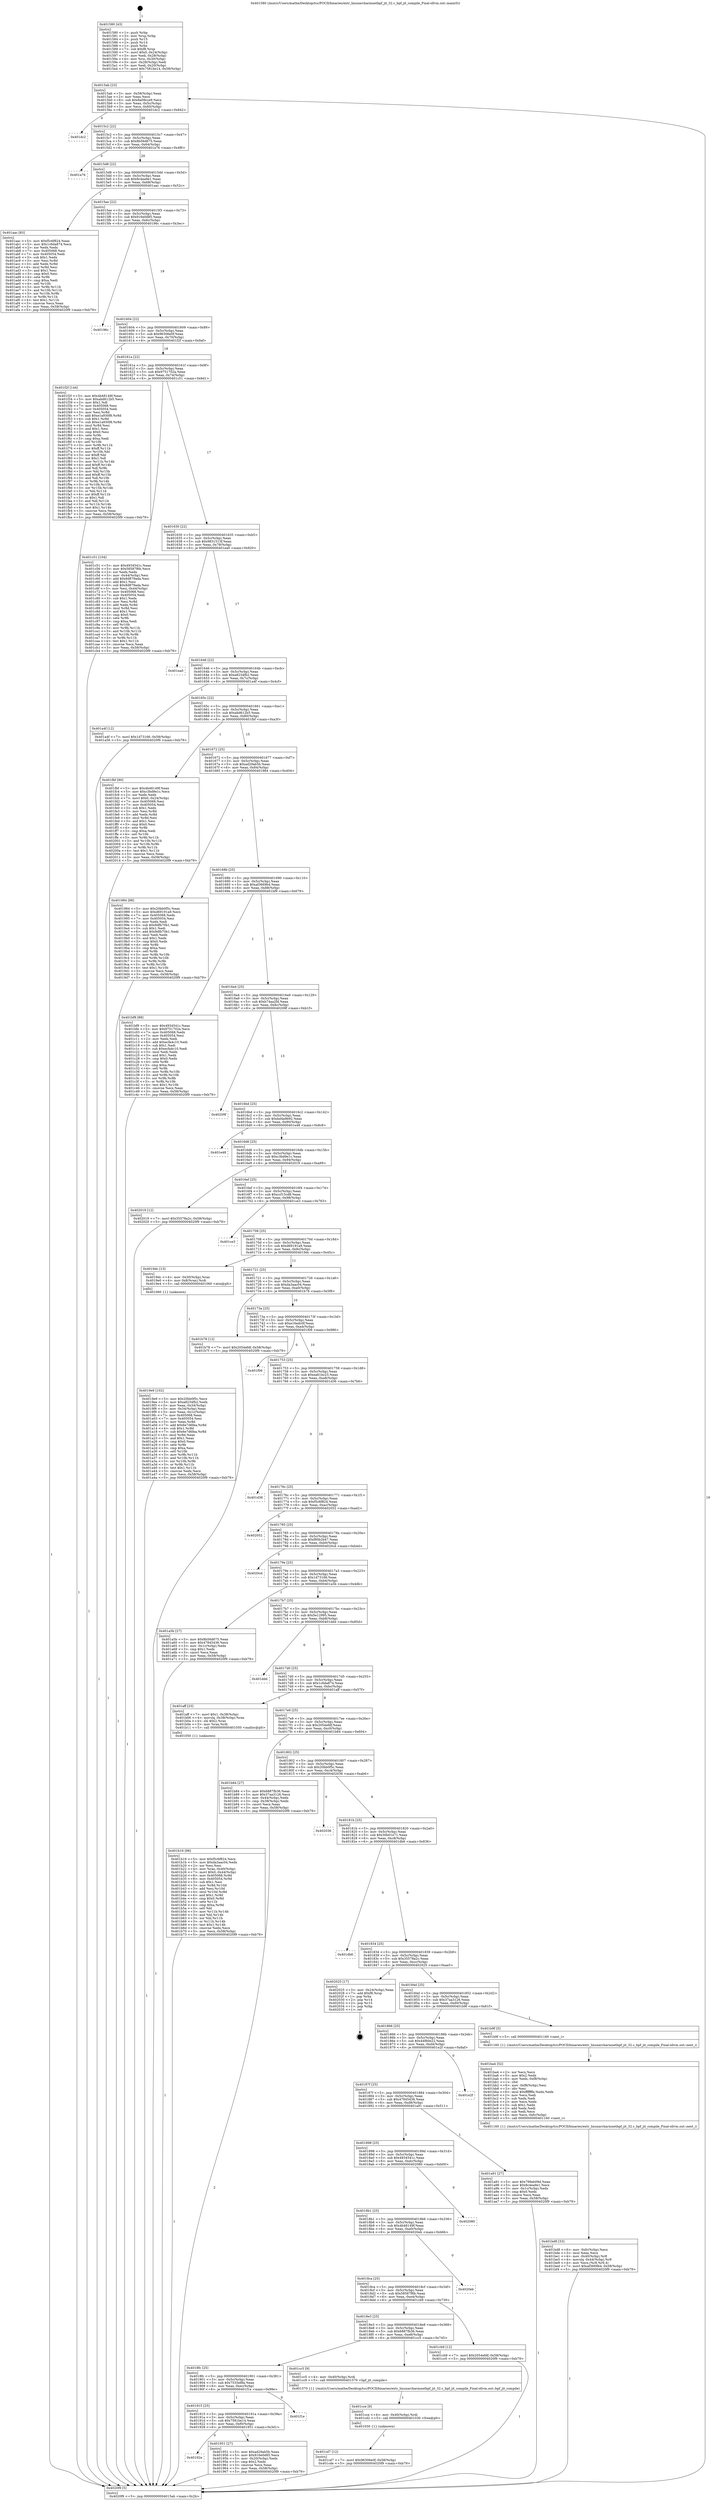 digraph "0x401580" {
  label = "0x401580 (/mnt/c/Users/mathe/Desktop/tcc/POCII/binaries/extr_linuxarcharmnetbpf_jit_32.c_bpf_jit_compile_Final-ollvm.out::main(0))"
  labelloc = "t"
  node[shape=record]

  Entry [label="",width=0.3,height=0.3,shape=circle,fillcolor=black,style=filled]
  "0x4015ab" [label="{
     0x4015ab [23]\l
     | [instrs]\l
     &nbsp;&nbsp;0x4015ab \<+3\>: mov -0x58(%rbp),%eax\l
     &nbsp;&nbsp;0x4015ae \<+2\>: mov %eax,%ecx\l
     &nbsp;&nbsp;0x4015b0 \<+6\>: sub $0x8a09cce9,%ecx\l
     &nbsp;&nbsp;0x4015b6 \<+3\>: mov %eax,-0x5c(%rbp)\l
     &nbsp;&nbsp;0x4015b9 \<+3\>: mov %ecx,-0x60(%rbp)\l
     &nbsp;&nbsp;0x4015bc \<+6\>: je 0000000000401dc2 \<main+0x842\>\l
  }"]
  "0x401dc2" [label="{
     0x401dc2\l
  }", style=dashed]
  "0x4015c2" [label="{
     0x4015c2 [22]\l
     | [instrs]\l
     &nbsp;&nbsp;0x4015c2 \<+5\>: jmp 00000000004015c7 \<main+0x47\>\l
     &nbsp;&nbsp;0x4015c7 \<+3\>: mov -0x5c(%rbp),%eax\l
     &nbsp;&nbsp;0x4015ca \<+5\>: sub $0x8b56d675,%eax\l
     &nbsp;&nbsp;0x4015cf \<+3\>: mov %eax,-0x64(%rbp)\l
     &nbsp;&nbsp;0x4015d2 \<+6\>: je 0000000000401a76 \<main+0x4f6\>\l
  }"]
  Exit [label="",width=0.3,height=0.3,shape=circle,fillcolor=black,style=filled,peripheries=2]
  "0x401a76" [label="{
     0x401a76\l
  }", style=dashed]
  "0x4015d8" [label="{
     0x4015d8 [22]\l
     | [instrs]\l
     &nbsp;&nbsp;0x4015d8 \<+5\>: jmp 00000000004015dd \<main+0x5d\>\l
     &nbsp;&nbsp;0x4015dd \<+3\>: mov -0x5c(%rbp),%eax\l
     &nbsp;&nbsp;0x4015e0 \<+5\>: sub $0x8c4ea9e1,%eax\l
     &nbsp;&nbsp;0x4015e5 \<+3\>: mov %eax,-0x68(%rbp)\l
     &nbsp;&nbsp;0x4015e8 \<+6\>: je 0000000000401aac \<main+0x52c\>\l
  }"]
  "0x401cd7" [label="{
     0x401cd7 [12]\l
     | [instrs]\l
     &nbsp;&nbsp;0x401cd7 \<+7\>: movl $0x96306e0f,-0x58(%rbp)\l
     &nbsp;&nbsp;0x401cde \<+5\>: jmp 00000000004020f9 \<main+0xb79\>\l
  }"]
  "0x401aac" [label="{
     0x401aac [83]\l
     | [instrs]\l
     &nbsp;&nbsp;0x401aac \<+5\>: mov $0xf5c6f824,%eax\l
     &nbsp;&nbsp;0x401ab1 \<+5\>: mov $0x1c6da874,%ecx\l
     &nbsp;&nbsp;0x401ab6 \<+2\>: xor %edx,%edx\l
     &nbsp;&nbsp;0x401ab8 \<+7\>: mov 0x405068,%esi\l
     &nbsp;&nbsp;0x401abf \<+7\>: mov 0x405054,%edi\l
     &nbsp;&nbsp;0x401ac6 \<+3\>: sub $0x1,%edx\l
     &nbsp;&nbsp;0x401ac9 \<+3\>: mov %esi,%r8d\l
     &nbsp;&nbsp;0x401acc \<+3\>: add %edx,%r8d\l
     &nbsp;&nbsp;0x401acf \<+4\>: imul %r8d,%esi\l
     &nbsp;&nbsp;0x401ad3 \<+3\>: and $0x1,%esi\l
     &nbsp;&nbsp;0x401ad6 \<+3\>: cmp $0x0,%esi\l
     &nbsp;&nbsp;0x401ad9 \<+4\>: sete %r9b\l
     &nbsp;&nbsp;0x401add \<+3\>: cmp $0xa,%edi\l
     &nbsp;&nbsp;0x401ae0 \<+4\>: setl %r10b\l
     &nbsp;&nbsp;0x401ae4 \<+3\>: mov %r9b,%r11b\l
     &nbsp;&nbsp;0x401ae7 \<+3\>: and %r10b,%r11b\l
     &nbsp;&nbsp;0x401aea \<+3\>: xor %r10b,%r9b\l
     &nbsp;&nbsp;0x401aed \<+3\>: or %r9b,%r11b\l
     &nbsp;&nbsp;0x401af0 \<+4\>: test $0x1,%r11b\l
     &nbsp;&nbsp;0x401af4 \<+3\>: cmovne %ecx,%eax\l
     &nbsp;&nbsp;0x401af7 \<+3\>: mov %eax,-0x58(%rbp)\l
     &nbsp;&nbsp;0x401afa \<+5\>: jmp 00000000004020f9 \<main+0xb79\>\l
  }"]
  "0x4015ee" [label="{
     0x4015ee [22]\l
     | [instrs]\l
     &nbsp;&nbsp;0x4015ee \<+5\>: jmp 00000000004015f3 \<main+0x73\>\l
     &nbsp;&nbsp;0x4015f3 \<+3\>: mov -0x5c(%rbp),%eax\l
     &nbsp;&nbsp;0x4015f6 \<+5\>: sub $0x916e0d85,%eax\l
     &nbsp;&nbsp;0x4015fb \<+3\>: mov %eax,-0x6c(%rbp)\l
     &nbsp;&nbsp;0x4015fe \<+6\>: je 000000000040196c \<main+0x3ec\>\l
  }"]
  "0x401cce" [label="{
     0x401cce [9]\l
     | [instrs]\l
     &nbsp;&nbsp;0x401cce \<+4\>: mov -0x40(%rbp),%rdi\l
     &nbsp;&nbsp;0x401cd2 \<+5\>: call 0000000000401030 \<free@plt\>\l
     | [calls]\l
     &nbsp;&nbsp;0x401030 \{1\} (unknown)\l
  }"]
  "0x40196c" [label="{
     0x40196c\l
  }", style=dashed]
  "0x401604" [label="{
     0x401604 [22]\l
     | [instrs]\l
     &nbsp;&nbsp;0x401604 \<+5\>: jmp 0000000000401609 \<main+0x89\>\l
     &nbsp;&nbsp;0x401609 \<+3\>: mov -0x5c(%rbp),%eax\l
     &nbsp;&nbsp;0x40160c \<+5\>: sub $0x96306e0f,%eax\l
     &nbsp;&nbsp;0x401611 \<+3\>: mov %eax,-0x70(%rbp)\l
     &nbsp;&nbsp;0x401614 \<+6\>: je 0000000000401f2f \<main+0x9af\>\l
  }"]
  "0x401bd8" [label="{
     0x401bd8 [33]\l
     | [instrs]\l
     &nbsp;&nbsp;0x401bd8 \<+6\>: mov -0xfc(%rbp),%ecx\l
     &nbsp;&nbsp;0x401bde \<+3\>: imul %eax,%ecx\l
     &nbsp;&nbsp;0x401be1 \<+4\>: mov -0x40(%rbp),%r8\l
     &nbsp;&nbsp;0x401be5 \<+4\>: movslq -0x44(%rbp),%r9\l
     &nbsp;&nbsp;0x401be9 \<+4\>: mov %ecx,(%r8,%r9,4)\l
     &nbsp;&nbsp;0x401bed \<+7\>: movl $0xaf3669b4,-0x58(%rbp)\l
     &nbsp;&nbsp;0x401bf4 \<+5\>: jmp 00000000004020f9 \<main+0xb79\>\l
  }"]
  "0x401f2f" [label="{
     0x401f2f [144]\l
     | [instrs]\l
     &nbsp;&nbsp;0x401f2f \<+5\>: mov $0x4b48149f,%eax\l
     &nbsp;&nbsp;0x401f34 \<+5\>: mov $0xabd612b5,%ecx\l
     &nbsp;&nbsp;0x401f39 \<+2\>: mov $0x1,%dl\l
     &nbsp;&nbsp;0x401f3b \<+7\>: mov 0x405068,%esi\l
     &nbsp;&nbsp;0x401f42 \<+7\>: mov 0x405054,%edi\l
     &nbsp;&nbsp;0x401f49 \<+3\>: mov %esi,%r8d\l
     &nbsp;&nbsp;0x401f4c \<+7\>: add $0xe1a930f8,%r8d\l
     &nbsp;&nbsp;0x401f53 \<+4\>: sub $0x1,%r8d\l
     &nbsp;&nbsp;0x401f57 \<+7\>: sub $0xe1a930f8,%r8d\l
     &nbsp;&nbsp;0x401f5e \<+4\>: imul %r8d,%esi\l
     &nbsp;&nbsp;0x401f62 \<+3\>: and $0x1,%esi\l
     &nbsp;&nbsp;0x401f65 \<+3\>: cmp $0x0,%esi\l
     &nbsp;&nbsp;0x401f68 \<+4\>: sete %r9b\l
     &nbsp;&nbsp;0x401f6c \<+3\>: cmp $0xa,%edi\l
     &nbsp;&nbsp;0x401f6f \<+4\>: setl %r10b\l
     &nbsp;&nbsp;0x401f73 \<+3\>: mov %r9b,%r11b\l
     &nbsp;&nbsp;0x401f76 \<+4\>: xor $0xff,%r11b\l
     &nbsp;&nbsp;0x401f7a \<+3\>: mov %r10b,%bl\l
     &nbsp;&nbsp;0x401f7d \<+3\>: xor $0xff,%bl\l
     &nbsp;&nbsp;0x401f80 \<+3\>: xor $0x1,%dl\l
     &nbsp;&nbsp;0x401f83 \<+3\>: mov %r11b,%r14b\l
     &nbsp;&nbsp;0x401f86 \<+4\>: and $0xff,%r14b\l
     &nbsp;&nbsp;0x401f8a \<+3\>: and %dl,%r9b\l
     &nbsp;&nbsp;0x401f8d \<+3\>: mov %bl,%r15b\l
     &nbsp;&nbsp;0x401f90 \<+4\>: and $0xff,%r15b\l
     &nbsp;&nbsp;0x401f94 \<+3\>: and %dl,%r10b\l
     &nbsp;&nbsp;0x401f97 \<+3\>: or %r9b,%r14b\l
     &nbsp;&nbsp;0x401f9a \<+3\>: or %r10b,%r15b\l
     &nbsp;&nbsp;0x401f9d \<+3\>: xor %r15b,%r14b\l
     &nbsp;&nbsp;0x401fa0 \<+3\>: or %bl,%r11b\l
     &nbsp;&nbsp;0x401fa3 \<+4\>: xor $0xff,%r11b\l
     &nbsp;&nbsp;0x401fa7 \<+3\>: or $0x1,%dl\l
     &nbsp;&nbsp;0x401faa \<+3\>: and %dl,%r11b\l
     &nbsp;&nbsp;0x401fad \<+3\>: or %r11b,%r14b\l
     &nbsp;&nbsp;0x401fb0 \<+4\>: test $0x1,%r14b\l
     &nbsp;&nbsp;0x401fb4 \<+3\>: cmovne %ecx,%eax\l
     &nbsp;&nbsp;0x401fb7 \<+3\>: mov %eax,-0x58(%rbp)\l
     &nbsp;&nbsp;0x401fba \<+5\>: jmp 00000000004020f9 \<main+0xb79\>\l
  }"]
  "0x40161a" [label="{
     0x40161a [22]\l
     | [instrs]\l
     &nbsp;&nbsp;0x40161a \<+5\>: jmp 000000000040161f \<main+0x9f\>\l
     &nbsp;&nbsp;0x40161f \<+3\>: mov -0x5c(%rbp),%eax\l
     &nbsp;&nbsp;0x401622 \<+5\>: sub $0x9751702a,%eax\l
     &nbsp;&nbsp;0x401627 \<+3\>: mov %eax,-0x74(%rbp)\l
     &nbsp;&nbsp;0x40162a \<+6\>: je 0000000000401c51 \<main+0x6d1\>\l
  }"]
  "0x401ba4" [label="{
     0x401ba4 [52]\l
     | [instrs]\l
     &nbsp;&nbsp;0x401ba4 \<+2\>: xor %ecx,%ecx\l
     &nbsp;&nbsp;0x401ba6 \<+5\>: mov $0x2,%edx\l
     &nbsp;&nbsp;0x401bab \<+6\>: mov %edx,-0xf8(%rbp)\l
     &nbsp;&nbsp;0x401bb1 \<+1\>: cltd\l
     &nbsp;&nbsp;0x401bb2 \<+6\>: mov -0xf8(%rbp),%esi\l
     &nbsp;&nbsp;0x401bb8 \<+2\>: idiv %esi\l
     &nbsp;&nbsp;0x401bba \<+6\>: imul $0xfffffffe,%edx,%edx\l
     &nbsp;&nbsp;0x401bc0 \<+2\>: mov %ecx,%edi\l
     &nbsp;&nbsp;0x401bc2 \<+2\>: sub %edx,%edi\l
     &nbsp;&nbsp;0x401bc4 \<+2\>: mov %ecx,%edx\l
     &nbsp;&nbsp;0x401bc6 \<+3\>: sub $0x1,%edx\l
     &nbsp;&nbsp;0x401bc9 \<+2\>: add %edx,%edi\l
     &nbsp;&nbsp;0x401bcb \<+2\>: sub %edi,%ecx\l
     &nbsp;&nbsp;0x401bcd \<+6\>: mov %ecx,-0xfc(%rbp)\l
     &nbsp;&nbsp;0x401bd3 \<+5\>: call 0000000000401160 \<next_i\>\l
     | [calls]\l
     &nbsp;&nbsp;0x401160 \{1\} (/mnt/c/Users/mathe/Desktop/tcc/POCII/binaries/extr_linuxarcharmnetbpf_jit_32.c_bpf_jit_compile_Final-ollvm.out::next_i)\l
  }"]
  "0x401c51" [label="{
     0x401c51 [104]\l
     | [instrs]\l
     &nbsp;&nbsp;0x401c51 \<+5\>: mov $0x4934541c,%eax\l
     &nbsp;&nbsp;0x401c56 \<+5\>: mov $0x58587f6b,%ecx\l
     &nbsp;&nbsp;0x401c5b \<+2\>: xor %edx,%edx\l
     &nbsp;&nbsp;0x401c5d \<+3\>: mov -0x44(%rbp),%esi\l
     &nbsp;&nbsp;0x401c60 \<+6\>: add $0x8d879ada,%esi\l
     &nbsp;&nbsp;0x401c66 \<+3\>: add $0x1,%esi\l
     &nbsp;&nbsp;0x401c69 \<+6\>: sub $0x8d879ada,%esi\l
     &nbsp;&nbsp;0x401c6f \<+3\>: mov %esi,-0x44(%rbp)\l
     &nbsp;&nbsp;0x401c72 \<+7\>: mov 0x405068,%esi\l
     &nbsp;&nbsp;0x401c79 \<+7\>: mov 0x405054,%edi\l
     &nbsp;&nbsp;0x401c80 \<+3\>: sub $0x1,%edx\l
     &nbsp;&nbsp;0x401c83 \<+3\>: mov %esi,%r8d\l
     &nbsp;&nbsp;0x401c86 \<+3\>: add %edx,%r8d\l
     &nbsp;&nbsp;0x401c89 \<+4\>: imul %r8d,%esi\l
     &nbsp;&nbsp;0x401c8d \<+3\>: and $0x1,%esi\l
     &nbsp;&nbsp;0x401c90 \<+3\>: cmp $0x0,%esi\l
     &nbsp;&nbsp;0x401c93 \<+4\>: sete %r9b\l
     &nbsp;&nbsp;0x401c97 \<+3\>: cmp $0xa,%edi\l
     &nbsp;&nbsp;0x401c9a \<+4\>: setl %r10b\l
     &nbsp;&nbsp;0x401c9e \<+3\>: mov %r9b,%r11b\l
     &nbsp;&nbsp;0x401ca1 \<+3\>: and %r10b,%r11b\l
     &nbsp;&nbsp;0x401ca4 \<+3\>: xor %r10b,%r9b\l
     &nbsp;&nbsp;0x401ca7 \<+3\>: or %r9b,%r11b\l
     &nbsp;&nbsp;0x401caa \<+4\>: test $0x1,%r11b\l
     &nbsp;&nbsp;0x401cae \<+3\>: cmovne %ecx,%eax\l
     &nbsp;&nbsp;0x401cb1 \<+3\>: mov %eax,-0x58(%rbp)\l
     &nbsp;&nbsp;0x401cb4 \<+5\>: jmp 00000000004020f9 \<main+0xb79\>\l
  }"]
  "0x401630" [label="{
     0x401630 [22]\l
     | [instrs]\l
     &nbsp;&nbsp;0x401630 \<+5\>: jmp 0000000000401635 \<main+0xb5\>\l
     &nbsp;&nbsp;0x401635 \<+3\>: mov -0x5c(%rbp),%eax\l
     &nbsp;&nbsp;0x401638 \<+5\>: sub $0x9831513f,%eax\l
     &nbsp;&nbsp;0x40163d \<+3\>: mov %eax,-0x78(%rbp)\l
     &nbsp;&nbsp;0x401640 \<+6\>: je 0000000000401ea0 \<main+0x920\>\l
  }"]
  "0x401b16" [label="{
     0x401b16 [98]\l
     | [instrs]\l
     &nbsp;&nbsp;0x401b16 \<+5\>: mov $0xf5c6f824,%ecx\l
     &nbsp;&nbsp;0x401b1b \<+5\>: mov $0xda3aac04,%edx\l
     &nbsp;&nbsp;0x401b20 \<+2\>: xor %esi,%esi\l
     &nbsp;&nbsp;0x401b22 \<+4\>: mov %rax,-0x40(%rbp)\l
     &nbsp;&nbsp;0x401b26 \<+7\>: movl $0x0,-0x44(%rbp)\l
     &nbsp;&nbsp;0x401b2d \<+8\>: mov 0x405068,%r8d\l
     &nbsp;&nbsp;0x401b35 \<+8\>: mov 0x405054,%r9d\l
     &nbsp;&nbsp;0x401b3d \<+3\>: sub $0x1,%esi\l
     &nbsp;&nbsp;0x401b40 \<+3\>: mov %r8d,%r10d\l
     &nbsp;&nbsp;0x401b43 \<+3\>: add %esi,%r10d\l
     &nbsp;&nbsp;0x401b46 \<+4\>: imul %r10d,%r8d\l
     &nbsp;&nbsp;0x401b4a \<+4\>: and $0x1,%r8d\l
     &nbsp;&nbsp;0x401b4e \<+4\>: cmp $0x0,%r8d\l
     &nbsp;&nbsp;0x401b52 \<+4\>: sete %r11b\l
     &nbsp;&nbsp;0x401b56 \<+4\>: cmp $0xa,%r9d\l
     &nbsp;&nbsp;0x401b5a \<+3\>: setl %bl\l
     &nbsp;&nbsp;0x401b5d \<+3\>: mov %r11b,%r14b\l
     &nbsp;&nbsp;0x401b60 \<+3\>: and %bl,%r14b\l
     &nbsp;&nbsp;0x401b63 \<+3\>: xor %bl,%r11b\l
     &nbsp;&nbsp;0x401b66 \<+3\>: or %r11b,%r14b\l
     &nbsp;&nbsp;0x401b69 \<+4\>: test $0x1,%r14b\l
     &nbsp;&nbsp;0x401b6d \<+3\>: cmovne %edx,%ecx\l
     &nbsp;&nbsp;0x401b70 \<+3\>: mov %ecx,-0x58(%rbp)\l
     &nbsp;&nbsp;0x401b73 \<+5\>: jmp 00000000004020f9 \<main+0xb79\>\l
  }"]
  "0x401ea0" [label="{
     0x401ea0\l
  }", style=dashed]
  "0x401646" [label="{
     0x401646 [22]\l
     | [instrs]\l
     &nbsp;&nbsp;0x401646 \<+5\>: jmp 000000000040164b \<main+0xcb\>\l
     &nbsp;&nbsp;0x40164b \<+3\>: mov -0x5c(%rbp),%eax\l
     &nbsp;&nbsp;0x40164e \<+5\>: sub $0xa8234fb2,%eax\l
     &nbsp;&nbsp;0x401653 \<+3\>: mov %eax,-0x7c(%rbp)\l
     &nbsp;&nbsp;0x401656 \<+6\>: je 0000000000401a4f \<main+0x4cf\>\l
  }"]
  "0x4019e9" [label="{
     0x4019e9 [102]\l
     | [instrs]\l
     &nbsp;&nbsp;0x4019e9 \<+5\>: mov $0x20bb0f5c,%ecx\l
     &nbsp;&nbsp;0x4019ee \<+5\>: mov $0xa8234fb2,%edx\l
     &nbsp;&nbsp;0x4019f3 \<+3\>: mov %eax,-0x34(%rbp)\l
     &nbsp;&nbsp;0x4019f6 \<+3\>: mov -0x34(%rbp),%eax\l
     &nbsp;&nbsp;0x4019f9 \<+3\>: mov %eax,-0x1c(%rbp)\l
     &nbsp;&nbsp;0x4019fc \<+7\>: mov 0x405068,%eax\l
     &nbsp;&nbsp;0x401a03 \<+7\>: mov 0x405054,%esi\l
     &nbsp;&nbsp;0x401a0a \<+3\>: mov %eax,%r8d\l
     &nbsp;&nbsp;0x401a0d \<+7\>: add $0x6e7d6fea,%r8d\l
     &nbsp;&nbsp;0x401a14 \<+4\>: sub $0x1,%r8d\l
     &nbsp;&nbsp;0x401a18 \<+7\>: sub $0x6e7d6fea,%r8d\l
     &nbsp;&nbsp;0x401a1f \<+4\>: imul %r8d,%eax\l
     &nbsp;&nbsp;0x401a23 \<+3\>: and $0x1,%eax\l
     &nbsp;&nbsp;0x401a26 \<+3\>: cmp $0x0,%eax\l
     &nbsp;&nbsp;0x401a29 \<+4\>: sete %r9b\l
     &nbsp;&nbsp;0x401a2d \<+3\>: cmp $0xa,%esi\l
     &nbsp;&nbsp;0x401a30 \<+4\>: setl %r10b\l
     &nbsp;&nbsp;0x401a34 \<+3\>: mov %r9b,%r11b\l
     &nbsp;&nbsp;0x401a37 \<+3\>: and %r10b,%r11b\l
     &nbsp;&nbsp;0x401a3a \<+3\>: xor %r10b,%r9b\l
     &nbsp;&nbsp;0x401a3d \<+3\>: or %r9b,%r11b\l
     &nbsp;&nbsp;0x401a40 \<+4\>: test $0x1,%r11b\l
     &nbsp;&nbsp;0x401a44 \<+3\>: cmovne %edx,%ecx\l
     &nbsp;&nbsp;0x401a47 \<+3\>: mov %ecx,-0x58(%rbp)\l
     &nbsp;&nbsp;0x401a4a \<+5\>: jmp 00000000004020f9 \<main+0xb79\>\l
  }"]
  "0x401a4f" [label="{
     0x401a4f [12]\l
     | [instrs]\l
     &nbsp;&nbsp;0x401a4f \<+7\>: movl $0x1d73166,-0x58(%rbp)\l
     &nbsp;&nbsp;0x401a56 \<+5\>: jmp 00000000004020f9 \<main+0xb79\>\l
  }"]
  "0x40165c" [label="{
     0x40165c [22]\l
     | [instrs]\l
     &nbsp;&nbsp;0x40165c \<+5\>: jmp 0000000000401661 \<main+0xe1\>\l
     &nbsp;&nbsp;0x401661 \<+3\>: mov -0x5c(%rbp),%eax\l
     &nbsp;&nbsp;0x401664 \<+5\>: sub $0xabd612b5,%eax\l
     &nbsp;&nbsp;0x401669 \<+3\>: mov %eax,-0x80(%rbp)\l
     &nbsp;&nbsp;0x40166c \<+6\>: je 0000000000401fbf \<main+0xa3f\>\l
  }"]
  "0x401580" [label="{
     0x401580 [43]\l
     | [instrs]\l
     &nbsp;&nbsp;0x401580 \<+1\>: push %rbp\l
     &nbsp;&nbsp;0x401581 \<+3\>: mov %rsp,%rbp\l
     &nbsp;&nbsp;0x401584 \<+2\>: push %r15\l
     &nbsp;&nbsp;0x401586 \<+2\>: push %r14\l
     &nbsp;&nbsp;0x401588 \<+1\>: push %rbx\l
     &nbsp;&nbsp;0x401589 \<+7\>: sub $0xf8,%rsp\l
     &nbsp;&nbsp;0x401590 \<+7\>: movl $0x0,-0x24(%rbp)\l
     &nbsp;&nbsp;0x401597 \<+3\>: mov %edi,-0x28(%rbp)\l
     &nbsp;&nbsp;0x40159a \<+4\>: mov %rsi,-0x30(%rbp)\l
     &nbsp;&nbsp;0x40159e \<+3\>: mov -0x28(%rbp),%edi\l
     &nbsp;&nbsp;0x4015a1 \<+3\>: mov %edi,-0x20(%rbp)\l
     &nbsp;&nbsp;0x4015a4 \<+7\>: movl $0x7581be14,-0x58(%rbp)\l
  }"]
  "0x401fbf" [label="{
     0x401fbf [90]\l
     | [instrs]\l
     &nbsp;&nbsp;0x401fbf \<+5\>: mov $0x4b48149f,%eax\l
     &nbsp;&nbsp;0x401fc4 \<+5\>: mov $0xc3bd9e1c,%ecx\l
     &nbsp;&nbsp;0x401fc9 \<+2\>: xor %edx,%edx\l
     &nbsp;&nbsp;0x401fcb \<+7\>: movl $0x0,-0x24(%rbp)\l
     &nbsp;&nbsp;0x401fd2 \<+7\>: mov 0x405068,%esi\l
     &nbsp;&nbsp;0x401fd9 \<+7\>: mov 0x405054,%edi\l
     &nbsp;&nbsp;0x401fe0 \<+3\>: sub $0x1,%edx\l
     &nbsp;&nbsp;0x401fe3 \<+3\>: mov %esi,%r8d\l
     &nbsp;&nbsp;0x401fe6 \<+3\>: add %edx,%r8d\l
     &nbsp;&nbsp;0x401fe9 \<+4\>: imul %r8d,%esi\l
     &nbsp;&nbsp;0x401fed \<+3\>: and $0x1,%esi\l
     &nbsp;&nbsp;0x401ff0 \<+3\>: cmp $0x0,%esi\l
     &nbsp;&nbsp;0x401ff3 \<+4\>: sete %r9b\l
     &nbsp;&nbsp;0x401ff7 \<+3\>: cmp $0xa,%edi\l
     &nbsp;&nbsp;0x401ffa \<+4\>: setl %r10b\l
     &nbsp;&nbsp;0x401ffe \<+3\>: mov %r9b,%r11b\l
     &nbsp;&nbsp;0x402001 \<+3\>: and %r10b,%r11b\l
     &nbsp;&nbsp;0x402004 \<+3\>: xor %r10b,%r9b\l
     &nbsp;&nbsp;0x402007 \<+3\>: or %r9b,%r11b\l
     &nbsp;&nbsp;0x40200a \<+4\>: test $0x1,%r11b\l
     &nbsp;&nbsp;0x40200e \<+3\>: cmovne %ecx,%eax\l
     &nbsp;&nbsp;0x402011 \<+3\>: mov %eax,-0x58(%rbp)\l
     &nbsp;&nbsp;0x402014 \<+5\>: jmp 00000000004020f9 \<main+0xb79\>\l
  }"]
  "0x401672" [label="{
     0x401672 [25]\l
     | [instrs]\l
     &nbsp;&nbsp;0x401672 \<+5\>: jmp 0000000000401677 \<main+0xf7\>\l
     &nbsp;&nbsp;0x401677 \<+3\>: mov -0x5c(%rbp),%eax\l
     &nbsp;&nbsp;0x40167a \<+5\>: sub $0xad29ab5b,%eax\l
     &nbsp;&nbsp;0x40167f \<+6\>: mov %eax,-0x84(%rbp)\l
     &nbsp;&nbsp;0x401685 \<+6\>: je 0000000000401984 \<main+0x404\>\l
  }"]
  "0x4020f9" [label="{
     0x4020f9 [5]\l
     | [instrs]\l
     &nbsp;&nbsp;0x4020f9 \<+5\>: jmp 00000000004015ab \<main+0x2b\>\l
  }"]
  "0x401984" [label="{
     0x401984 [88]\l
     | [instrs]\l
     &nbsp;&nbsp;0x401984 \<+5\>: mov $0x20bb0f5c,%eax\l
     &nbsp;&nbsp;0x401989 \<+5\>: mov $0xd69191a9,%ecx\l
     &nbsp;&nbsp;0x40198e \<+7\>: mov 0x405068,%edx\l
     &nbsp;&nbsp;0x401995 \<+7\>: mov 0x405054,%esi\l
     &nbsp;&nbsp;0x40199c \<+2\>: mov %edx,%edi\l
     &nbsp;&nbsp;0x40199e \<+6\>: sub $0x9dfb70b1,%edi\l
     &nbsp;&nbsp;0x4019a4 \<+3\>: sub $0x1,%edi\l
     &nbsp;&nbsp;0x4019a7 \<+6\>: add $0x9dfb70b1,%edi\l
     &nbsp;&nbsp;0x4019ad \<+3\>: imul %edi,%edx\l
     &nbsp;&nbsp;0x4019b0 \<+3\>: and $0x1,%edx\l
     &nbsp;&nbsp;0x4019b3 \<+3\>: cmp $0x0,%edx\l
     &nbsp;&nbsp;0x4019b6 \<+4\>: sete %r8b\l
     &nbsp;&nbsp;0x4019ba \<+3\>: cmp $0xa,%esi\l
     &nbsp;&nbsp;0x4019bd \<+4\>: setl %r9b\l
     &nbsp;&nbsp;0x4019c1 \<+3\>: mov %r8b,%r10b\l
     &nbsp;&nbsp;0x4019c4 \<+3\>: and %r9b,%r10b\l
     &nbsp;&nbsp;0x4019c7 \<+3\>: xor %r9b,%r8b\l
     &nbsp;&nbsp;0x4019ca \<+3\>: or %r8b,%r10b\l
     &nbsp;&nbsp;0x4019cd \<+4\>: test $0x1,%r10b\l
     &nbsp;&nbsp;0x4019d1 \<+3\>: cmovne %ecx,%eax\l
     &nbsp;&nbsp;0x4019d4 \<+3\>: mov %eax,-0x58(%rbp)\l
     &nbsp;&nbsp;0x4019d7 \<+5\>: jmp 00000000004020f9 \<main+0xb79\>\l
  }"]
  "0x40168b" [label="{
     0x40168b [25]\l
     | [instrs]\l
     &nbsp;&nbsp;0x40168b \<+5\>: jmp 0000000000401690 \<main+0x110\>\l
     &nbsp;&nbsp;0x401690 \<+3\>: mov -0x5c(%rbp),%eax\l
     &nbsp;&nbsp;0x401693 \<+5\>: sub $0xaf3669b4,%eax\l
     &nbsp;&nbsp;0x401698 \<+6\>: mov %eax,-0x88(%rbp)\l
     &nbsp;&nbsp;0x40169e \<+6\>: je 0000000000401bf9 \<main+0x679\>\l
  }"]
  "0x40192e" [label="{
     0x40192e\l
  }", style=dashed]
  "0x401bf9" [label="{
     0x401bf9 [88]\l
     | [instrs]\l
     &nbsp;&nbsp;0x401bf9 \<+5\>: mov $0x4934541c,%eax\l
     &nbsp;&nbsp;0x401bfe \<+5\>: mov $0x9751702a,%ecx\l
     &nbsp;&nbsp;0x401c03 \<+7\>: mov 0x405068,%edx\l
     &nbsp;&nbsp;0x401c0a \<+7\>: mov 0x405054,%esi\l
     &nbsp;&nbsp;0x401c11 \<+2\>: mov %edx,%edi\l
     &nbsp;&nbsp;0x401c13 \<+6\>: add $0xecfa4c10,%edi\l
     &nbsp;&nbsp;0x401c19 \<+3\>: sub $0x1,%edi\l
     &nbsp;&nbsp;0x401c1c \<+6\>: sub $0xecfa4c10,%edi\l
     &nbsp;&nbsp;0x401c22 \<+3\>: imul %edi,%edx\l
     &nbsp;&nbsp;0x401c25 \<+3\>: and $0x1,%edx\l
     &nbsp;&nbsp;0x401c28 \<+3\>: cmp $0x0,%edx\l
     &nbsp;&nbsp;0x401c2b \<+4\>: sete %r8b\l
     &nbsp;&nbsp;0x401c2f \<+3\>: cmp $0xa,%esi\l
     &nbsp;&nbsp;0x401c32 \<+4\>: setl %r9b\l
     &nbsp;&nbsp;0x401c36 \<+3\>: mov %r8b,%r10b\l
     &nbsp;&nbsp;0x401c39 \<+3\>: and %r9b,%r10b\l
     &nbsp;&nbsp;0x401c3c \<+3\>: xor %r9b,%r8b\l
     &nbsp;&nbsp;0x401c3f \<+3\>: or %r8b,%r10b\l
     &nbsp;&nbsp;0x401c42 \<+4\>: test $0x1,%r10b\l
     &nbsp;&nbsp;0x401c46 \<+3\>: cmovne %ecx,%eax\l
     &nbsp;&nbsp;0x401c49 \<+3\>: mov %eax,-0x58(%rbp)\l
     &nbsp;&nbsp;0x401c4c \<+5\>: jmp 00000000004020f9 \<main+0xb79\>\l
  }"]
  "0x4016a4" [label="{
     0x4016a4 [25]\l
     | [instrs]\l
     &nbsp;&nbsp;0x4016a4 \<+5\>: jmp 00000000004016a9 \<main+0x129\>\l
     &nbsp;&nbsp;0x4016a9 \<+3\>: mov -0x5c(%rbp),%eax\l
     &nbsp;&nbsp;0x4016ac \<+5\>: sub $0xb74aa2fd,%eax\l
     &nbsp;&nbsp;0x4016b1 \<+6\>: mov %eax,-0x8c(%rbp)\l
     &nbsp;&nbsp;0x4016b7 \<+6\>: je 000000000040209f \<main+0xb1f\>\l
  }"]
  "0x401951" [label="{
     0x401951 [27]\l
     | [instrs]\l
     &nbsp;&nbsp;0x401951 \<+5\>: mov $0xad29ab5b,%eax\l
     &nbsp;&nbsp;0x401956 \<+5\>: mov $0x916e0d85,%ecx\l
     &nbsp;&nbsp;0x40195b \<+3\>: mov -0x20(%rbp),%edx\l
     &nbsp;&nbsp;0x40195e \<+3\>: cmp $0x2,%edx\l
     &nbsp;&nbsp;0x401961 \<+3\>: cmovne %ecx,%eax\l
     &nbsp;&nbsp;0x401964 \<+3\>: mov %eax,-0x58(%rbp)\l
     &nbsp;&nbsp;0x401967 \<+5\>: jmp 00000000004020f9 \<main+0xb79\>\l
  }"]
  "0x40209f" [label="{
     0x40209f\l
  }", style=dashed]
  "0x4016bd" [label="{
     0x4016bd [25]\l
     | [instrs]\l
     &nbsp;&nbsp;0x4016bd \<+5\>: jmp 00000000004016c2 \<main+0x142\>\l
     &nbsp;&nbsp;0x4016c2 \<+3\>: mov -0x5c(%rbp),%eax\l
     &nbsp;&nbsp;0x4016c5 \<+5\>: sub $0xbd4a9b92,%eax\l
     &nbsp;&nbsp;0x4016ca \<+6\>: mov %eax,-0x90(%rbp)\l
     &nbsp;&nbsp;0x4016d0 \<+6\>: je 0000000000401e48 \<main+0x8c8\>\l
  }"]
  "0x401915" [label="{
     0x401915 [25]\l
     | [instrs]\l
     &nbsp;&nbsp;0x401915 \<+5\>: jmp 000000000040191a \<main+0x39a\>\l
     &nbsp;&nbsp;0x40191a \<+3\>: mov -0x5c(%rbp),%eax\l
     &nbsp;&nbsp;0x40191d \<+5\>: sub $0x7581be14,%eax\l
     &nbsp;&nbsp;0x401922 \<+6\>: mov %eax,-0xf0(%rbp)\l
     &nbsp;&nbsp;0x401928 \<+6\>: je 0000000000401951 \<main+0x3d1\>\l
  }"]
  "0x401e48" [label="{
     0x401e48\l
  }", style=dashed]
  "0x4016d6" [label="{
     0x4016d6 [25]\l
     | [instrs]\l
     &nbsp;&nbsp;0x4016d6 \<+5\>: jmp 00000000004016db \<main+0x15b\>\l
     &nbsp;&nbsp;0x4016db \<+3\>: mov -0x5c(%rbp),%eax\l
     &nbsp;&nbsp;0x4016de \<+5\>: sub $0xc3bd9e1c,%eax\l
     &nbsp;&nbsp;0x4016e3 \<+6\>: mov %eax,-0x94(%rbp)\l
     &nbsp;&nbsp;0x4016e9 \<+6\>: je 0000000000402019 \<main+0xa99\>\l
  }"]
  "0x401f1e" [label="{
     0x401f1e\l
  }", style=dashed]
  "0x402019" [label="{
     0x402019 [12]\l
     | [instrs]\l
     &nbsp;&nbsp;0x402019 \<+7\>: movl $0x35578a2c,-0x58(%rbp)\l
     &nbsp;&nbsp;0x402020 \<+5\>: jmp 00000000004020f9 \<main+0xb79\>\l
  }"]
  "0x4016ef" [label="{
     0x4016ef [25]\l
     | [instrs]\l
     &nbsp;&nbsp;0x4016ef \<+5\>: jmp 00000000004016f4 \<main+0x174\>\l
     &nbsp;&nbsp;0x4016f4 \<+3\>: mov -0x5c(%rbp),%eax\l
     &nbsp;&nbsp;0x4016f7 \<+5\>: sub $0xccf15cd8,%eax\l
     &nbsp;&nbsp;0x4016fc \<+6\>: mov %eax,-0x98(%rbp)\l
     &nbsp;&nbsp;0x401702 \<+6\>: je 0000000000401ce3 \<main+0x763\>\l
  }"]
  "0x4018fc" [label="{
     0x4018fc [25]\l
     | [instrs]\l
     &nbsp;&nbsp;0x4018fc \<+5\>: jmp 0000000000401901 \<main+0x381\>\l
     &nbsp;&nbsp;0x401901 \<+3\>: mov -0x5c(%rbp),%eax\l
     &nbsp;&nbsp;0x401904 \<+5\>: sub $0x7535e8fa,%eax\l
     &nbsp;&nbsp;0x401909 \<+6\>: mov %eax,-0xec(%rbp)\l
     &nbsp;&nbsp;0x40190f \<+6\>: je 0000000000401f1e \<main+0x99e\>\l
  }"]
  "0x401ce3" [label="{
     0x401ce3\l
  }", style=dashed]
  "0x401708" [label="{
     0x401708 [25]\l
     | [instrs]\l
     &nbsp;&nbsp;0x401708 \<+5\>: jmp 000000000040170d \<main+0x18d\>\l
     &nbsp;&nbsp;0x40170d \<+3\>: mov -0x5c(%rbp),%eax\l
     &nbsp;&nbsp;0x401710 \<+5\>: sub $0xd69191a9,%eax\l
     &nbsp;&nbsp;0x401715 \<+6\>: mov %eax,-0x9c(%rbp)\l
     &nbsp;&nbsp;0x40171b \<+6\>: je 00000000004019dc \<main+0x45c\>\l
  }"]
  "0x401cc5" [label="{
     0x401cc5 [9]\l
     | [instrs]\l
     &nbsp;&nbsp;0x401cc5 \<+4\>: mov -0x40(%rbp),%rdi\l
     &nbsp;&nbsp;0x401cc9 \<+5\>: call 0000000000401570 \<bpf_jit_compile\>\l
     | [calls]\l
     &nbsp;&nbsp;0x401570 \{1\} (/mnt/c/Users/mathe/Desktop/tcc/POCII/binaries/extr_linuxarcharmnetbpf_jit_32.c_bpf_jit_compile_Final-ollvm.out::bpf_jit_compile)\l
  }"]
  "0x4019dc" [label="{
     0x4019dc [13]\l
     | [instrs]\l
     &nbsp;&nbsp;0x4019dc \<+4\>: mov -0x30(%rbp),%rax\l
     &nbsp;&nbsp;0x4019e0 \<+4\>: mov 0x8(%rax),%rdi\l
     &nbsp;&nbsp;0x4019e4 \<+5\>: call 0000000000401060 \<atoi@plt\>\l
     | [calls]\l
     &nbsp;&nbsp;0x401060 \{1\} (unknown)\l
  }"]
  "0x401721" [label="{
     0x401721 [25]\l
     | [instrs]\l
     &nbsp;&nbsp;0x401721 \<+5\>: jmp 0000000000401726 \<main+0x1a6\>\l
     &nbsp;&nbsp;0x401726 \<+3\>: mov -0x5c(%rbp),%eax\l
     &nbsp;&nbsp;0x401729 \<+5\>: sub $0xda3aac04,%eax\l
     &nbsp;&nbsp;0x40172e \<+6\>: mov %eax,-0xa0(%rbp)\l
     &nbsp;&nbsp;0x401734 \<+6\>: je 0000000000401b78 \<main+0x5f8\>\l
  }"]
  "0x4018e3" [label="{
     0x4018e3 [25]\l
     | [instrs]\l
     &nbsp;&nbsp;0x4018e3 \<+5\>: jmp 00000000004018e8 \<main+0x368\>\l
     &nbsp;&nbsp;0x4018e8 \<+3\>: mov -0x5c(%rbp),%eax\l
     &nbsp;&nbsp;0x4018eb \<+5\>: sub $0x6887fb36,%eax\l
     &nbsp;&nbsp;0x4018f0 \<+6\>: mov %eax,-0xe8(%rbp)\l
     &nbsp;&nbsp;0x4018f6 \<+6\>: je 0000000000401cc5 \<main+0x745\>\l
  }"]
  "0x401b78" [label="{
     0x401b78 [12]\l
     | [instrs]\l
     &nbsp;&nbsp;0x401b78 \<+7\>: movl $0x2054efdf,-0x58(%rbp)\l
     &nbsp;&nbsp;0x401b7f \<+5\>: jmp 00000000004020f9 \<main+0xb79\>\l
  }"]
  "0x40173a" [label="{
     0x40173a [25]\l
     | [instrs]\l
     &nbsp;&nbsp;0x40173a \<+5\>: jmp 000000000040173f \<main+0x1bf\>\l
     &nbsp;&nbsp;0x40173f \<+3\>: mov -0x5c(%rbp),%eax\l
     &nbsp;&nbsp;0x401742 \<+5\>: sub $0xe16edc0f,%eax\l
     &nbsp;&nbsp;0x401747 \<+6\>: mov %eax,-0xa4(%rbp)\l
     &nbsp;&nbsp;0x40174d \<+6\>: je 0000000000401f06 \<main+0x986\>\l
  }"]
  "0x401cb9" [label="{
     0x401cb9 [12]\l
     | [instrs]\l
     &nbsp;&nbsp;0x401cb9 \<+7\>: movl $0x2054efdf,-0x58(%rbp)\l
     &nbsp;&nbsp;0x401cc0 \<+5\>: jmp 00000000004020f9 \<main+0xb79\>\l
  }"]
  "0x401f06" [label="{
     0x401f06\l
  }", style=dashed]
  "0x401753" [label="{
     0x401753 [25]\l
     | [instrs]\l
     &nbsp;&nbsp;0x401753 \<+5\>: jmp 0000000000401758 \<main+0x1d8\>\l
     &nbsp;&nbsp;0x401758 \<+3\>: mov -0x5c(%rbp),%eax\l
     &nbsp;&nbsp;0x40175b \<+5\>: sub $0xea61bc23,%eax\l
     &nbsp;&nbsp;0x401760 \<+6\>: mov %eax,-0xa8(%rbp)\l
     &nbsp;&nbsp;0x401766 \<+6\>: je 0000000000401d36 \<main+0x7b6\>\l
  }"]
  "0x4018ca" [label="{
     0x4018ca [25]\l
     | [instrs]\l
     &nbsp;&nbsp;0x4018ca \<+5\>: jmp 00000000004018cf \<main+0x34f\>\l
     &nbsp;&nbsp;0x4018cf \<+3\>: mov -0x5c(%rbp),%eax\l
     &nbsp;&nbsp;0x4018d2 \<+5\>: sub $0x58587f6b,%eax\l
     &nbsp;&nbsp;0x4018d7 \<+6\>: mov %eax,-0xe4(%rbp)\l
     &nbsp;&nbsp;0x4018dd \<+6\>: je 0000000000401cb9 \<main+0x739\>\l
  }"]
  "0x401d36" [label="{
     0x401d36\l
  }", style=dashed]
  "0x40176c" [label="{
     0x40176c [25]\l
     | [instrs]\l
     &nbsp;&nbsp;0x40176c \<+5\>: jmp 0000000000401771 \<main+0x1f1\>\l
     &nbsp;&nbsp;0x401771 \<+3\>: mov -0x5c(%rbp),%eax\l
     &nbsp;&nbsp;0x401774 \<+5\>: sub $0xf5c6f824,%eax\l
     &nbsp;&nbsp;0x401779 \<+6\>: mov %eax,-0xac(%rbp)\l
     &nbsp;&nbsp;0x40177f \<+6\>: je 0000000000402052 \<main+0xad2\>\l
  }"]
  "0x4020eb" [label="{
     0x4020eb\l
  }", style=dashed]
  "0x402052" [label="{
     0x402052\l
  }", style=dashed]
  "0x401785" [label="{
     0x401785 [25]\l
     | [instrs]\l
     &nbsp;&nbsp;0x401785 \<+5\>: jmp 000000000040178a \<main+0x20a\>\l
     &nbsp;&nbsp;0x40178a \<+3\>: mov -0x5c(%rbp),%eax\l
     &nbsp;&nbsp;0x40178d \<+5\>: sub $0xf80b2b47,%eax\l
     &nbsp;&nbsp;0x401792 \<+6\>: mov %eax,-0xb0(%rbp)\l
     &nbsp;&nbsp;0x401798 \<+6\>: je 00000000004020cd \<main+0xb4d\>\l
  }"]
  "0x4018b1" [label="{
     0x4018b1 [25]\l
     | [instrs]\l
     &nbsp;&nbsp;0x4018b1 \<+5\>: jmp 00000000004018b6 \<main+0x336\>\l
     &nbsp;&nbsp;0x4018b6 \<+3\>: mov -0x5c(%rbp),%eax\l
     &nbsp;&nbsp;0x4018b9 \<+5\>: sub $0x4b48149f,%eax\l
     &nbsp;&nbsp;0x4018be \<+6\>: mov %eax,-0xe0(%rbp)\l
     &nbsp;&nbsp;0x4018c4 \<+6\>: je 00000000004020eb \<main+0xb6b\>\l
  }"]
  "0x4020cd" [label="{
     0x4020cd\l
  }", style=dashed]
  "0x40179e" [label="{
     0x40179e [25]\l
     | [instrs]\l
     &nbsp;&nbsp;0x40179e \<+5\>: jmp 00000000004017a3 \<main+0x223\>\l
     &nbsp;&nbsp;0x4017a3 \<+3\>: mov -0x5c(%rbp),%eax\l
     &nbsp;&nbsp;0x4017a6 \<+5\>: sub $0x1d73166,%eax\l
     &nbsp;&nbsp;0x4017ab \<+6\>: mov %eax,-0xb4(%rbp)\l
     &nbsp;&nbsp;0x4017b1 \<+6\>: je 0000000000401a5b \<main+0x4db\>\l
  }"]
  "0x402080" [label="{
     0x402080\l
  }", style=dashed]
  "0x401a5b" [label="{
     0x401a5b [27]\l
     | [instrs]\l
     &nbsp;&nbsp;0x401a5b \<+5\>: mov $0x8b56d675,%eax\l
     &nbsp;&nbsp;0x401a60 \<+5\>: mov $0x47845436,%ecx\l
     &nbsp;&nbsp;0x401a65 \<+3\>: mov -0x1c(%rbp),%edx\l
     &nbsp;&nbsp;0x401a68 \<+3\>: cmp $0x1,%edx\l
     &nbsp;&nbsp;0x401a6b \<+3\>: cmovl %ecx,%eax\l
     &nbsp;&nbsp;0x401a6e \<+3\>: mov %eax,-0x58(%rbp)\l
     &nbsp;&nbsp;0x401a71 \<+5\>: jmp 00000000004020f9 \<main+0xb79\>\l
  }"]
  "0x4017b7" [label="{
     0x4017b7 [25]\l
     | [instrs]\l
     &nbsp;&nbsp;0x4017b7 \<+5\>: jmp 00000000004017bc \<main+0x23c\>\l
     &nbsp;&nbsp;0x4017bc \<+3\>: mov -0x5c(%rbp),%eax\l
     &nbsp;&nbsp;0x4017bf \<+5\>: sub $0x5e12995,%eax\l
     &nbsp;&nbsp;0x4017c4 \<+6\>: mov %eax,-0xb8(%rbp)\l
     &nbsp;&nbsp;0x4017ca \<+6\>: je 0000000000401ddd \<main+0x85d\>\l
  }"]
  "0x401898" [label="{
     0x401898 [25]\l
     | [instrs]\l
     &nbsp;&nbsp;0x401898 \<+5\>: jmp 000000000040189d \<main+0x31d\>\l
     &nbsp;&nbsp;0x40189d \<+3\>: mov -0x5c(%rbp),%eax\l
     &nbsp;&nbsp;0x4018a0 \<+5\>: sub $0x4934541c,%eax\l
     &nbsp;&nbsp;0x4018a5 \<+6\>: mov %eax,-0xdc(%rbp)\l
     &nbsp;&nbsp;0x4018ab \<+6\>: je 0000000000402080 \<main+0xb00\>\l
  }"]
  "0x401ddd" [label="{
     0x401ddd\l
  }", style=dashed]
  "0x4017d0" [label="{
     0x4017d0 [25]\l
     | [instrs]\l
     &nbsp;&nbsp;0x4017d0 \<+5\>: jmp 00000000004017d5 \<main+0x255\>\l
     &nbsp;&nbsp;0x4017d5 \<+3\>: mov -0x5c(%rbp),%eax\l
     &nbsp;&nbsp;0x4017d8 \<+5\>: sub $0x1c6da874,%eax\l
     &nbsp;&nbsp;0x4017dd \<+6\>: mov %eax,-0xbc(%rbp)\l
     &nbsp;&nbsp;0x4017e3 \<+6\>: je 0000000000401aff \<main+0x57f\>\l
  }"]
  "0x401a91" [label="{
     0x401a91 [27]\l
     | [instrs]\l
     &nbsp;&nbsp;0x401a91 \<+5\>: mov $0x799eb09d,%eax\l
     &nbsp;&nbsp;0x401a96 \<+5\>: mov $0x8c4ea9e1,%ecx\l
     &nbsp;&nbsp;0x401a9b \<+3\>: mov -0x1c(%rbp),%edx\l
     &nbsp;&nbsp;0x401a9e \<+3\>: cmp $0x0,%edx\l
     &nbsp;&nbsp;0x401aa1 \<+3\>: cmove %ecx,%eax\l
     &nbsp;&nbsp;0x401aa4 \<+3\>: mov %eax,-0x58(%rbp)\l
     &nbsp;&nbsp;0x401aa7 \<+5\>: jmp 00000000004020f9 \<main+0xb79\>\l
  }"]
  "0x401aff" [label="{
     0x401aff [23]\l
     | [instrs]\l
     &nbsp;&nbsp;0x401aff \<+7\>: movl $0x1,-0x38(%rbp)\l
     &nbsp;&nbsp;0x401b06 \<+4\>: movslq -0x38(%rbp),%rax\l
     &nbsp;&nbsp;0x401b0a \<+4\>: shl $0x2,%rax\l
     &nbsp;&nbsp;0x401b0e \<+3\>: mov %rax,%rdi\l
     &nbsp;&nbsp;0x401b11 \<+5\>: call 0000000000401050 \<malloc@plt\>\l
     | [calls]\l
     &nbsp;&nbsp;0x401050 \{1\} (unknown)\l
  }"]
  "0x4017e9" [label="{
     0x4017e9 [25]\l
     | [instrs]\l
     &nbsp;&nbsp;0x4017e9 \<+5\>: jmp 00000000004017ee \<main+0x26e\>\l
     &nbsp;&nbsp;0x4017ee \<+3\>: mov -0x5c(%rbp),%eax\l
     &nbsp;&nbsp;0x4017f1 \<+5\>: sub $0x2054efdf,%eax\l
     &nbsp;&nbsp;0x4017f6 \<+6\>: mov %eax,-0xc0(%rbp)\l
     &nbsp;&nbsp;0x4017fc \<+6\>: je 0000000000401b84 \<main+0x604\>\l
  }"]
  "0x40187f" [label="{
     0x40187f [25]\l
     | [instrs]\l
     &nbsp;&nbsp;0x40187f \<+5\>: jmp 0000000000401884 \<main+0x304\>\l
     &nbsp;&nbsp;0x401884 \<+3\>: mov -0x5c(%rbp),%eax\l
     &nbsp;&nbsp;0x401887 \<+5\>: sub $0x47845436,%eax\l
     &nbsp;&nbsp;0x40188c \<+6\>: mov %eax,-0xd8(%rbp)\l
     &nbsp;&nbsp;0x401892 \<+6\>: je 0000000000401a91 \<main+0x511\>\l
  }"]
  "0x401b84" [label="{
     0x401b84 [27]\l
     | [instrs]\l
     &nbsp;&nbsp;0x401b84 \<+5\>: mov $0x6887fb36,%eax\l
     &nbsp;&nbsp;0x401b89 \<+5\>: mov $0x37aa3126,%ecx\l
     &nbsp;&nbsp;0x401b8e \<+3\>: mov -0x44(%rbp),%edx\l
     &nbsp;&nbsp;0x401b91 \<+3\>: cmp -0x38(%rbp),%edx\l
     &nbsp;&nbsp;0x401b94 \<+3\>: cmovl %ecx,%eax\l
     &nbsp;&nbsp;0x401b97 \<+3\>: mov %eax,-0x58(%rbp)\l
     &nbsp;&nbsp;0x401b9a \<+5\>: jmp 00000000004020f9 \<main+0xb79\>\l
  }"]
  "0x401802" [label="{
     0x401802 [25]\l
     | [instrs]\l
     &nbsp;&nbsp;0x401802 \<+5\>: jmp 0000000000401807 \<main+0x287\>\l
     &nbsp;&nbsp;0x401807 \<+3\>: mov -0x5c(%rbp),%eax\l
     &nbsp;&nbsp;0x40180a \<+5\>: sub $0x20bb0f5c,%eax\l
     &nbsp;&nbsp;0x40180f \<+6\>: mov %eax,-0xc4(%rbp)\l
     &nbsp;&nbsp;0x401815 \<+6\>: je 0000000000402036 \<main+0xab6\>\l
  }"]
  "0x401e2f" [label="{
     0x401e2f\l
  }", style=dashed]
  "0x402036" [label="{
     0x402036\l
  }", style=dashed]
  "0x40181b" [label="{
     0x40181b [25]\l
     | [instrs]\l
     &nbsp;&nbsp;0x40181b \<+5\>: jmp 0000000000401820 \<main+0x2a0\>\l
     &nbsp;&nbsp;0x401820 \<+3\>: mov -0x5c(%rbp),%eax\l
     &nbsp;&nbsp;0x401823 \<+5\>: sub $0x30b01e71,%eax\l
     &nbsp;&nbsp;0x401828 \<+6\>: mov %eax,-0xc8(%rbp)\l
     &nbsp;&nbsp;0x40182e \<+6\>: je 0000000000401db6 \<main+0x836\>\l
  }"]
  "0x401866" [label="{
     0x401866 [25]\l
     | [instrs]\l
     &nbsp;&nbsp;0x401866 \<+5\>: jmp 000000000040186b \<main+0x2eb\>\l
     &nbsp;&nbsp;0x40186b \<+3\>: mov -0x5c(%rbp),%eax\l
     &nbsp;&nbsp;0x40186e \<+5\>: sub $0x44f60e22,%eax\l
     &nbsp;&nbsp;0x401873 \<+6\>: mov %eax,-0xd4(%rbp)\l
     &nbsp;&nbsp;0x401879 \<+6\>: je 0000000000401e2f \<main+0x8af\>\l
  }"]
  "0x401db6" [label="{
     0x401db6\l
  }", style=dashed]
  "0x401834" [label="{
     0x401834 [25]\l
     | [instrs]\l
     &nbsp;&nbsp;0x401834 \<+5\>: jmp 0000000000401839 \<main+0x2b9\>\l
     &nbsp;&nbsp;0x401839 \<+3\>: mov -0x5c(%rbp),%eax\l
     &nbsp;&nbsp;0x40183c \<+5\>: sub $0x35578a2c,%eax\l
     &nbsp;&nbsp;0x401841 \<+6\>: mov %eax,-0xcc(%rbp)\l
     &nbsp;&nbsp;0x401847 \<+6\>: je 0000000000402025 \<main+0xaa5\>\l
  }"]
  "0x401b9f" [label="{
     0x401b9f [5]\l
     | [instrs]\l
     &nbsp;&nbsp;0x401b9f \<+5\>: call 0000000000401160 \<next_i\>\l
     | [calls]\l
     &nbsp;&nbsp;0x401160 \{1\} (/mnt/c/Users/mathe/Desktop/tcc/POCII/binaries/extr_linuxarcharmnetbpf_jit_32.c_bpf_jit_compile_Final-ollvm.out::next_i)\l
  }"]
  "0x402025" [label="{
     0x402025 [17]\l
     | [instrs]\l
     &nbsp;&nbsp;0x402025 \<+3\>: mov -0x24(%rbp),%eax\l
     &nbsp;&nbsp;0x402028 \<+7\>: add $0xf8,%rsp\l
     &nbsp;&nbsp;0x40202f \<+1\>: pop %rbx\l
     &nbsp;&nbsp;0x402030 \<+2\>: pop %r14\l
     &nbsp;&nbsp;0x402032 \<+2\>: pop %r15\l
     &nbsp;&nbsp;0x402034 \<+1\>: pop %rbp\l
     &nbsp;&nbsp;0x402035 \<+1\>: ret\l
  }"]
  "0x40184d" [label="{
     0x40184d [25]\l
     | [instrs]\l
     &nbsp;&nbsp;0x40184d \<+5\>: jmp 0000000000401852 \<main+0x2d2\>\l
     &nbsp;&nbsp;0x401852 \<+3\>: mov -0x5c(%rbp),%eax\l
     &nbsp;&nbsp;0x401855 \<+5\>: sub $0x37aa3126,%eax\l
     &nbsp;&nbsp;0x40185a \<+6\>: mov %eax,-0xd0(%rbp)\l
     &nbsp;&nbsp;0x401860 \<+6\>: je 0000000000401b9f \<main+0x61f\>\l
  }"]
  Entry -> "0x401580" [label=" 1"]
  "0x4015ab" -> "0x401dc2" [label=" 0"]
  "0x4015ab" -> "0x4015c2" [label=" 20"]
  "0x402025" -> Exit [label=" 1"]
  "0x4015c2" -> "0x401a76" [label=" 0"]
  "0x4015c2" -> "0x4015d8" [label=" 20"]
  "0x402019" -> "0x4020f9" [label=" 1"]
  "0x4015d8" -> "0x401aac" [label=" 1"]
  "0x4015d8" -> "0x4015ee" [label=" 19"]
  "0x401fbf" -> "0x4020f9" [label=" 1"]
  "0x4015ee" -> "0x40196c" [label=" 0"]
  "0x4015ee" -> "0x401604" [label=" 19"]
  "0x401f2f" -> "0x4020f9" [label=" 1"]
  "0x401604" -> "0x401f2f" [label=" 1"]
  "0x401604" -> "0x40161a" [label=" 18"]
  "0x401cd7" -> "0x4020f9" [label=" 1"]
  "0x40161a" -> "0x401c51" [label=" 1"]
  "0x40161a" -> "0x401630" [label=" 17"]
  "0x401cce" -> "0x401cd7" [label=" 1"]
  "0x401630" -> "0x401ea0" [label=" 0"]
  "0x401630" -> "0x401646" [label=" 17"]
  "0x401cc5" -> "0x401cce" [label=" 1"]
  "0x401646" -> "0x401a4f" [label=" 1"]
  "0x401646" -> "0x40165c" [label=" 16"]
  "0x401cb9" -> "0x4020f9" [label=" 1"]
  "0x40165c" -> "0x401fbf" [label=" 1"]
  "0x40165c" -> "0x401672" [label=" 15"]
  "0x401c51" -> "0x4020f9" [label=" 1"]
  "0x401672" -> "0x401984" [label=" 1"]
  "0x401672" -> "0x40168b" [label=" 14"]
  "0x401bf9" -> "0x4020f9" [label=" 1"]
  "0x40168b" -> "0x401bf9" [label=" 1"]
  "0x40168b" -> "0x4016a4" [label=" 13"]
  "0x401bd8" -> "0x4020f9" [label=" 1"]
  "0x4016a4" -> "0x40209f" [label=" 0"]
  "0x4016a4" -> "0x4016bd" [label=" 13"]
  "0x401ba4" -> "0x401bd8" [label=" 1"]
  "0x4016bd" -> "0x401e48" [label=" 0"]
  "0x4016bd" -> "0x4016d6" [label=" 13"]
  "0x401b84" -> "0x4020f9" [label=" 2"]
  "0x4016d6" -> "0x402019" [label=" 1"]
  "0x4016d6" -> "0x4016ef" [label=" 12"]
  "0x401b78" -> "0x4020f9" [label=" 1"]
  "0x4016ef" -> "0x401ce3" [label=" 0"]
  "0x4016ef" -> "0x401708" [label=" 12"]
  "0x401aff" -> "0x401b16" [label=" 1"]
  "0x401708" -> "0x4019dc" [label=" 1"]
  "0x401708" -> "0x401721" [label=" 11"]
  "0x401aac" -> "0x4020f9" [label=" 1"]
  "0x401721" -> "0x401b78" [label=" 1"]
  "0x401721" -> "0x40173a" [label=" 10"]
  "0x401a5b" -> "0x4020f9" [label=" 1"]
  "0x40173a" -> "0x401f06" [label=" 0"]
  "0x40173a" -> "0x401753" [label=" 10"]
  "0x401a4f" -> "0x4020f9" [label=" 1"]
  "0x401753" -> "0x401d36" [label=" 0"]
  "0x401753" -> "0x40176c" [label=" 10"]
  "0x4019dc" -> "0x4019e9" [label=" 1"]
  "0x40176c" -> "0x402052" [label=" 0"]
  "0x40176c" -> "0x401785" [label=" 10"]
  "0x401984" -> "0x4020f9" [label=" 1"]
  "0x401785" -> "0x4020cd" [label=" 0"]
  "0x401785" -> "0x40179e" [label=" 10"]
  "0x401580" -> "0x4015ab" [label=" 1"]
  "0x40179e" -> "0x401a5b" [label=" 1"]
  "0x40179e" -> "0x4017b7" [label=" 9"]
  "0x401951" -> "0x4020f9" [label=" 1"]
  "0x4017b7" -> "0x401ddd" [label=" 0"]
  "0x4017b7" -> "0x4017d0" [label=" 9"]
  "0x401915" -> "0x401951" [label=" 1"]
  "0x4017d0" -> "0x401aff" [label=" 1"]
  "0x4017d0" -> "0x4017e9" [label=" 8"]
  "0x401b9f" -> "0x401ba4" [label=" 1"]
  "0x4017e9" -> "0x401b84" [label=" 2"]
  "0x4017e9" -> "0x401802" [label=" 6"]
  "0x4018fc" -> "0x401f1e" [label=" 0"]
  "0x401802" -> "0x402036" [label=" 0"]
  "0x401802" -> "0x40181b" [label=" 6"]
  "0x401b16" -> "0x4020f9" [label=" 1"]
  "0x40181b" -> "0x401db6" [label=" 0"]
  "0x40181b" -> "0x401834" [label=" 6"]
  "0x4018e3" -> "0x401cc5" [label=" 1"]
  "0x401834" -> "0x402025" [label=" 1"]
  "0x401834" -> "0x40184d" [label=" 5"]
  "0x401a91" -> "0x4020f9" [label=" 1"]
  "0x40184d" -> "0x401b9f" [label=" 1"]
  "0x40184d" -> "0x401866" [label=" 4"]
  "0x4018e3" -> "0x4018fc" [label=" 1"]
  "0x401866" -> "0x401e2f" [label=" 0"]
  "0x401866" -> "0x40187f" [label=" 4"]
  "0x4018fc" -> "0x401915" [label=" 1"]
  "0x40187f" -> "0x401a91" [label=" 1"]
  "0x40187f" -> "0x401898" [label=" 3"]
  "0x401915" -> "0x40192e" [label=" 0"]
  "0x401898" -> "0x402080" [label=" 0"]
  "0x401898" -> "0x4018b1" [label=" 3"]
  "0x4020f9" -> "0x4015ab" [label=" 19"]
  "0x4018b1" -> "0x4020eb" [label=" 0"]
  "0x4018b1" -> "0x4018ca" [label=" 3"]
  "0x4019e9" -> "0x4020f9" [label=" 1"]
  "0x4018ca" -> "0x401cb9" [label=" 1"]
  "0x4018ca" -> "0x4018e3" [label=" 2"]
}
